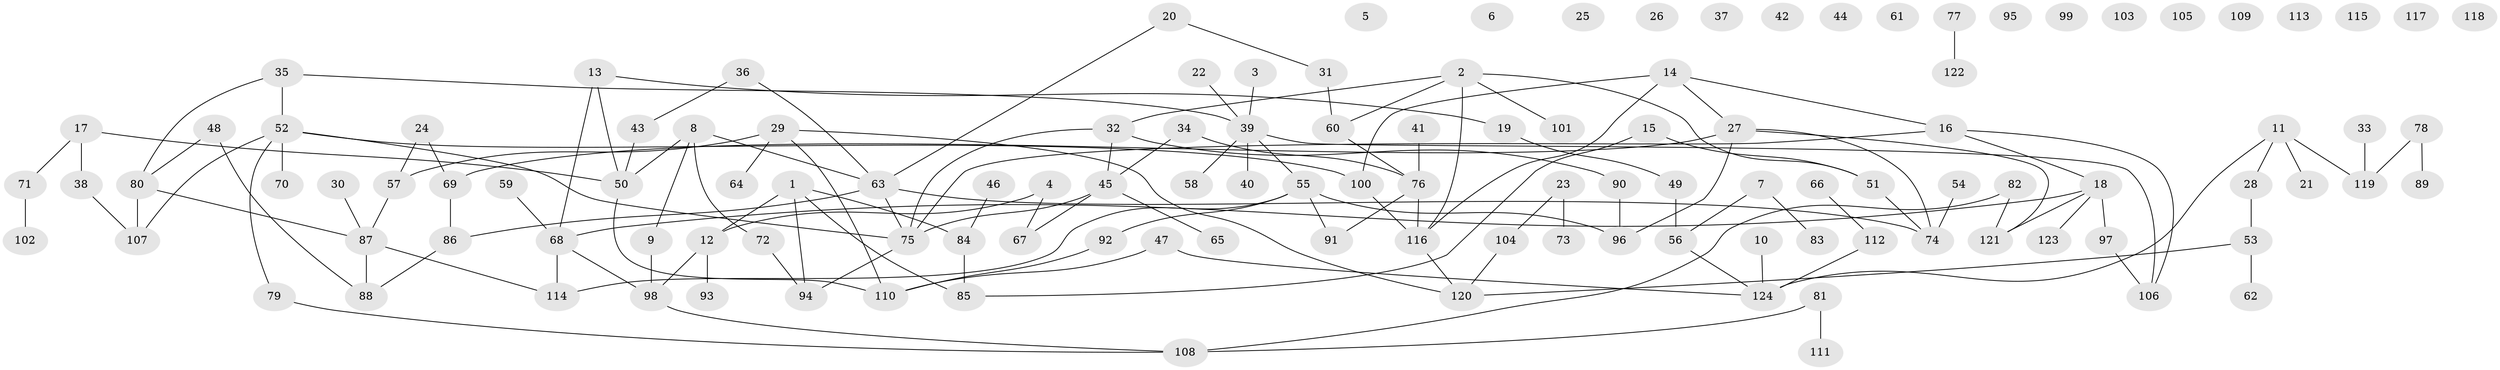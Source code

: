 // coarse degree distribution, {6: 0.07142857142857142, 10: 0.03571428571428571, 1: 0.23214285714285715, 2: 0.10714285714285714, 0: 0.32142857142857145, 3: 0.08928571428571429, 4: 0.10714285714285714, 15: 0.017857142857142856, 5: 0.017857142857142856}
// Generated by graph-tools (version 1.1) at 2025/16/03/04/25 18:16:33]
// undirected, 124 vertices, 143 edges
graph export_dot {
graph [start="1"]
  node [color=gray90,style=filled];
  1;
  2;
  3;
  4;
  5;
  6;
  7;
  8;
  9;
  10;
  11;
  12;
  13;
  14;
  15;
  16;
  17;
  18;
  19;
  20;
  21;
  22;
  23;
  24;
  25;
  26;
  27;
  28;
  29;
  30;
  31;
  32;
  33;
  34;
  35;
  36;
  37;
  38;
  39;
  40;
  41;
  42;
  43;
  44;
  45;
  46;
  47;
  48;
  49;
  50;
  51;
  52;
  53;
  54;
  55;
  56;
  57;
  58;
  59;
  60;
  61;
  62;
  63;
  64;
  65;
  66;
  67;
  68;
  69;
  70;
  71;
  72;
  73;
  74;
  75;
  76;
  77;
  78;
  79;
  80;
  81;
  82;
  83;
  84;
  85;
  86;
  87;
  88;
  89;
  90;
  91;
  92;
  93;
  94;
  95;
  96;
  97;
  98;
  99;
  100;
  101;
  102;
  103;
  104;
  105;
  106;
  107;
  108;
  109;
  110;
  111;
  112;
  113;
  114;
  115;
  116;
  117;
  118;
  119;
  120;
  121;
  122;
  123;
  124;
  1 -- 12;
  1 -- 84;
  1 -- 85;
  1 -- 94;
  2 -- 32;
  2 -- 51;
  2 -- 60;
  2 -- 101;
  2 -- 116;
  3 -- 39;
  4 -- 12;
  4 -- 67;
  7 -- 56;
  7 -- 83;
  8 -- 9;
  8 -- 50;
  8 -- 63;
  8 -- 72;
  9 -- 98;
  10 -- 124;
  11 -- 21;
  11 -- 28;
  11 -- 119;
  11 -- 124;
  12 -- 93;
  12 -- 98;
  13 -- 19;
  13 -- 50;
  13 -- 68;
  14 -- 16;
  14 -- 27;
  14 -- 100;
  14 -- 116;
  15 -- 51;
  15 -- 85;
  16 -- 18;
  16 -- 75;
  16 -- 106;
  17 -- 38;
  17 -- 50;
  17 -- 71;
  18 -- 68;
  18 -- 97;
  18 -- 121;
  18 -- 123;
  19 -- 49;
  20 -- 31;
  20 -- 63;
  22 -- 39;
  23 -- 73;
  23 -- 104;
  24 -- 57;
  24 -- 69;
  27 -- 69;
  27 -- 74;
  27 -- 96;
  27 -- 121;
  28 -- 53;
  29 -- 57;
  29 -- 64;
  29 -- 110;
  29 -- 120;
  30 -- 87;
  31 -- 60;
  32 -- 45;
  32 -- 75;
  32 -- 90;
  33 -- 119;
  34 -- 45;
  34 -- 76;
  35 -- 39;
  35 -- 52;
  35 -- 80;
  36 -- 43;
  36 -- 63;
  38 -- 107;
  39 -- 40;
  39 -- 55;
  39 -- 58;
  39 -- 106;
  41 -- 76;
  43 -- 50;
  45 -- 65;
  45 -- 67;
  45 -- 75;
  46 -- 84;
  47 -- 110;
  47 -- 124;
  48 -- 80;
  48 -- 88;
  49 -- 56;
  50 -- 110;
  51 -- 74;
  52 -- 70;
  52 -- 75;
  52 -- 79;
  52 -- 100;
  52 -- 107;
  53 -- 62;
  53 -- 120;
  54 -- 74;
  55 -- 91;
  55 -- 92;
  55 -- 96;
  55 -- 114;
  56 -- 124;
  57 -- 87;
  59 -- 68;
  60 -- 76;
  63 -- 74;
  63 -- 75;
  63 -- 86;
  66 -- 112;
  68 -- 98;
  68 -- 114;
  69 -- 86;
  71 -- 102;
  72 -- 94;
  75 -- 94;
  76 -- 91;
  76 -- 116;
  77 -- 122;
  78 -- 89;
  78 -- 119;
  79 -- 108;
  80 -- 87;
  80 -- 107;
  81 -- 108;
  81 -- 111;
  82 -- 108;
  82 -- 121;
  84 -- 85;
  86 -- 88;
  87 -- 88;
  87 -- 114;
  90 -- 96;
  92 -- 110;
  97 -- 106;
  98 -- 108;
  100 -- 116;
  104 -- 120;
  112 -- 124;
  116 -- 120;
}
